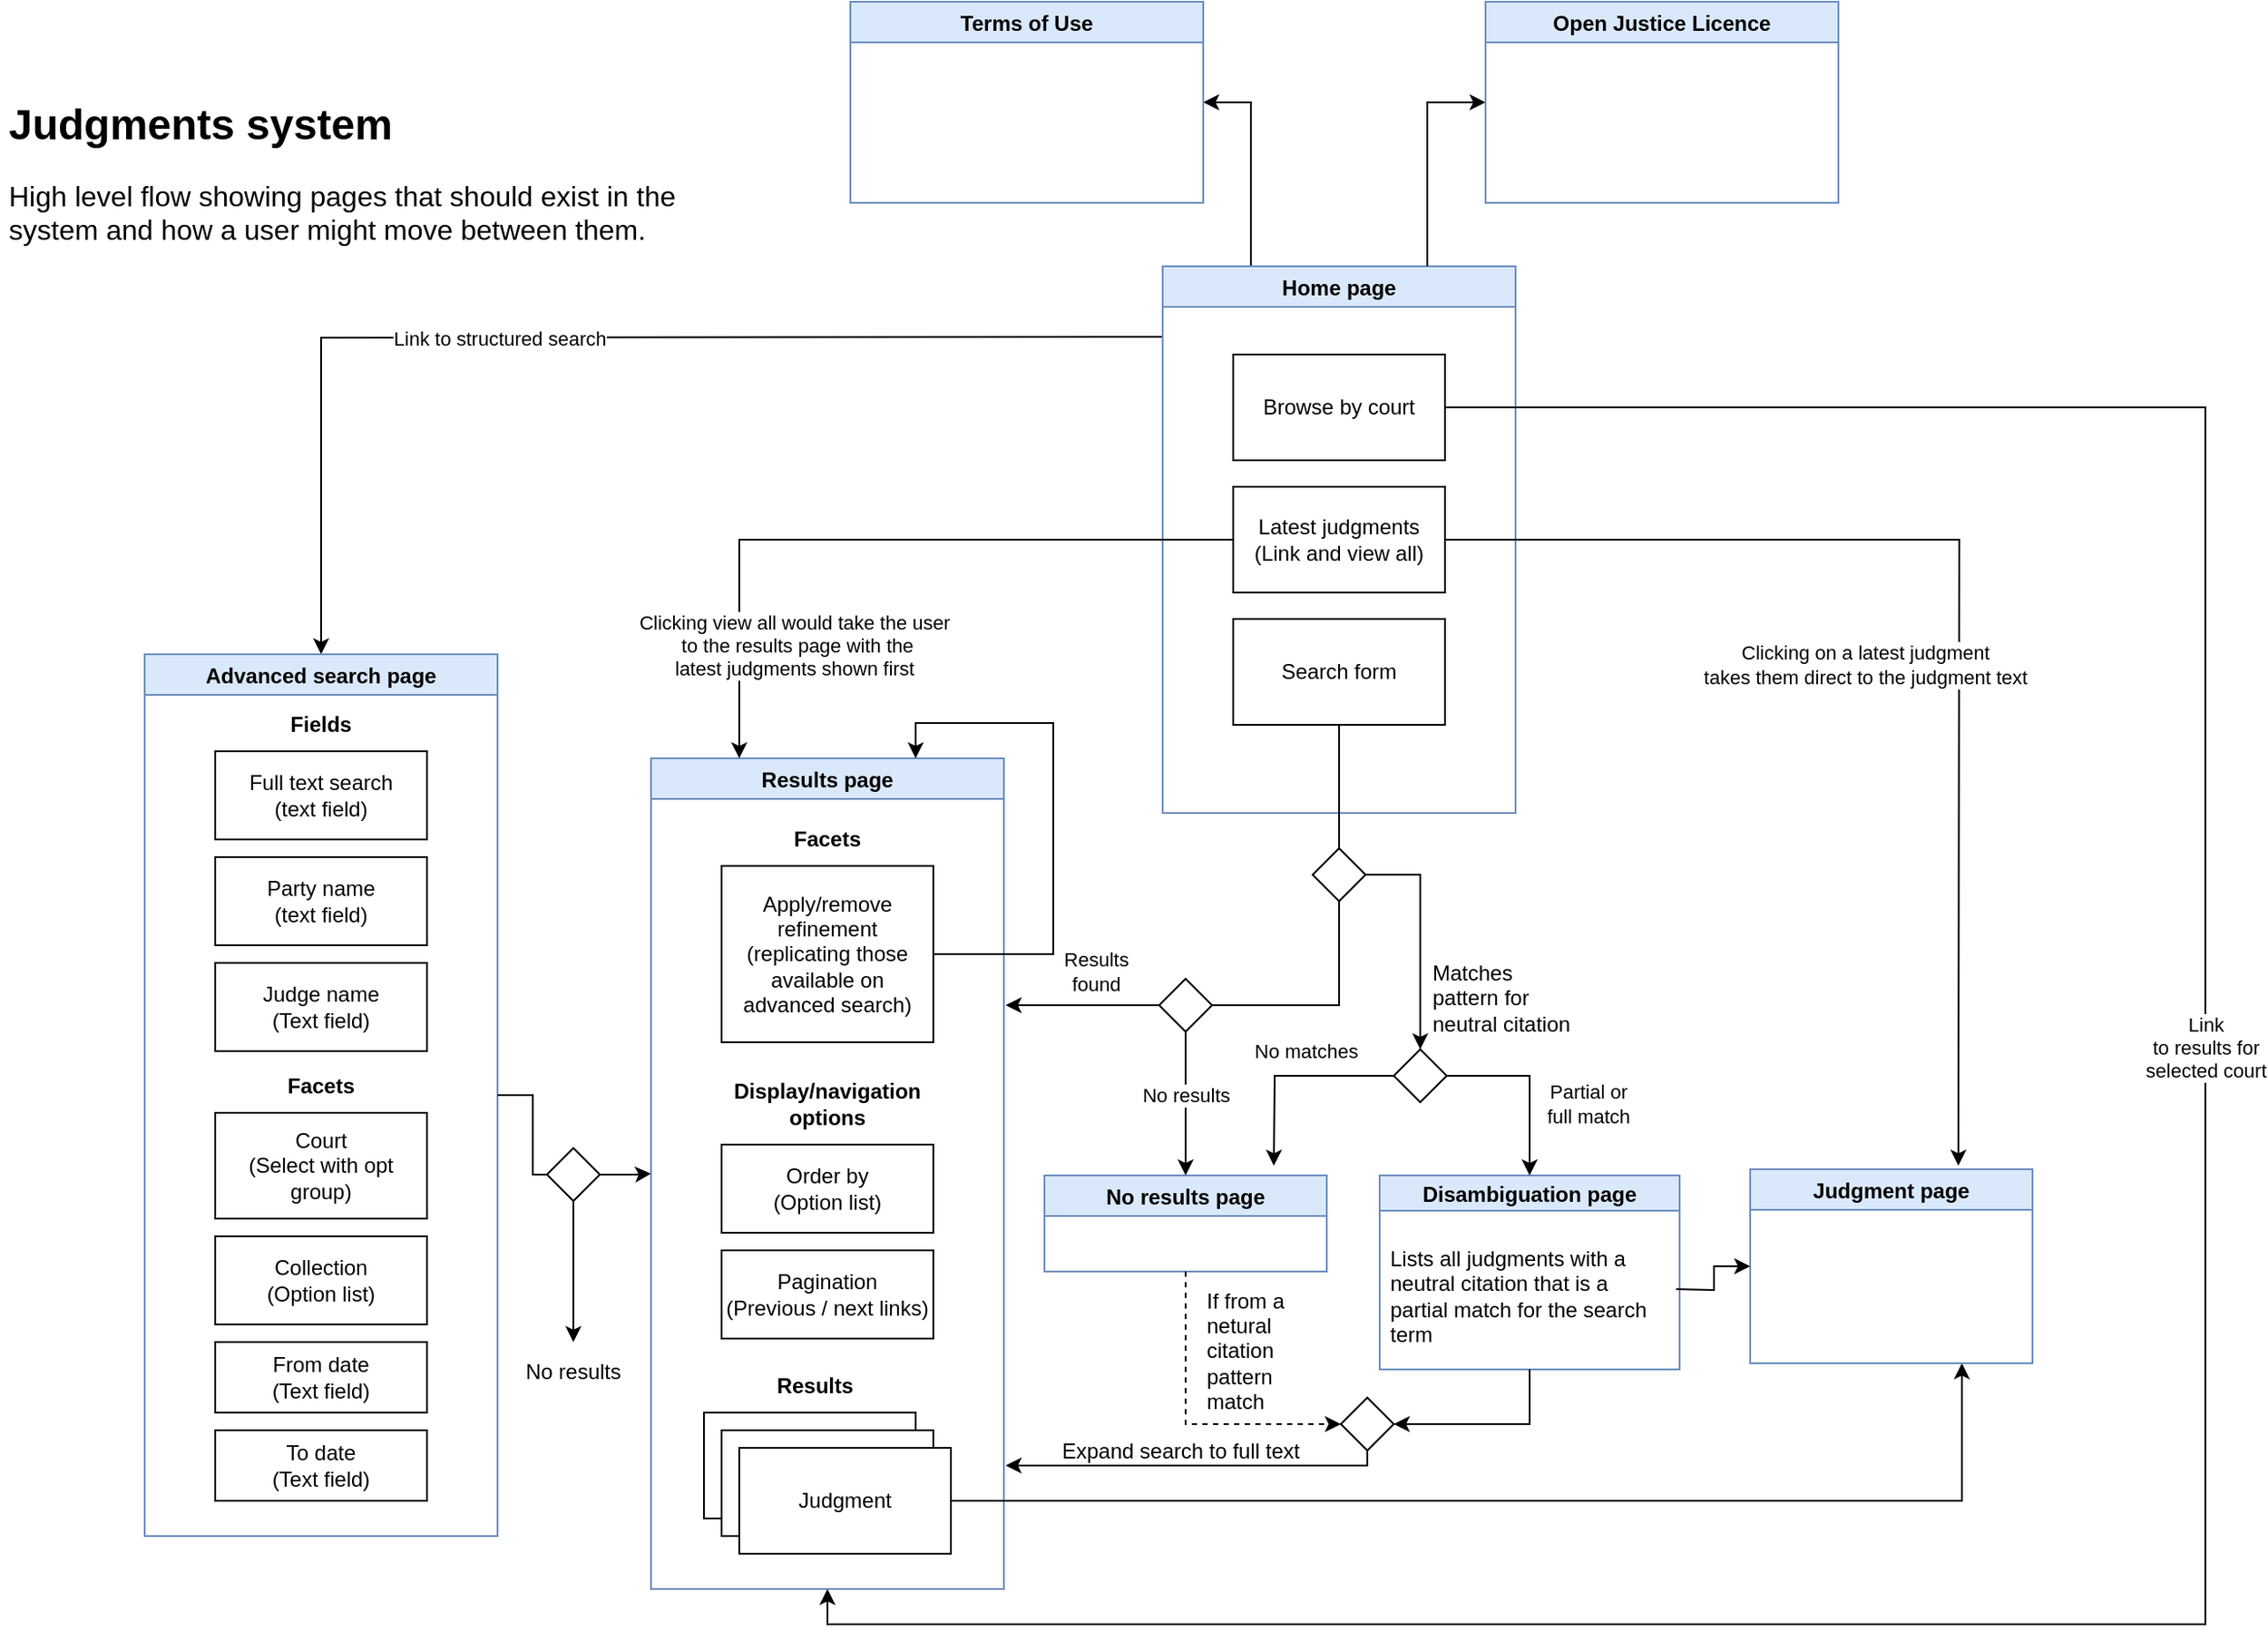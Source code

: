 <mxfile version="15.9.1" type="device"><diagram id="aehEUoyDCe3ED6YWcdNQ" name="Page-1"><mxGraphModel dx="1186" dy="620" grid="1" gridSize="10" guides="1" tooltips="1" connect="1" arrows="1" fold="1" page="1" pageScale="1" pageWidth="1654" pageHeight="1169" math="0" shadow="0"><root><mxCell id="0"/><mxCell id="1" parent="0"/><mxCell id="Qa0ir41xzKFgF3uUKKp--13" value="" style="edgeStyle=orthogonalEdgeStyle;rounded=0;orthogonalLoop=1;jettySize=auto;html=1;entryX=0.5;entryY=0;entryDx=0;entryDy=0;" parent="1" target="Qa0ir41xzKFgF3uUKKp--8" edge="1"><mxGeometry relative="1" as="geometry"><mxPoint x="819" y="260" as="sourcePoint"/><mxPoint x="637" y="477" as="targetPoint"/></mxGeometry></mxCell><mxCell id="Qa0ir41xzKFgF3uUKKp--14" value="Link to structured search" style="edgeLabel;html=1;align=center;verticalAlign=middle;resizable=0;points=[];" parent="Qa0ir41xzKFgF3uUKKp--13" vertex="1" connectable="0"><mxGeometry x="-0.143" relative="1" as="geometry"><mxPoint x="-95" as="offset"/></mxGeometry></mxCell><mxCell id="04Yewt961iVCtWimW03n-6" value="" style="edgeStyle=orthogonalEdgeStyle;rounded=0;orthogonalLoop=1;jettySize=auto;html=1;entryX=1;entryY=0.5;entryDx=0;entryDy=0;exitX=0.25;exitY=0;exitDx=0;exitDy=0;" parent="1" source="Qa0ir41xzKFgF3uUKKp--1" target="04Yewt961iVCtWimW03n-1" edge="1"><mxGeometry relative="1" as="geometry"/></mxCell><mxCell id="Qa0ir41xzKFgF3uUKKp--1" value="Home page" style="swimlane;fillColor=#dae8fc;strokeColor=#6c8ebf;" parent="1" vertex="1"><mxGeometry x="819" y="220" width="200" height="310" as="geometry"/></mxCell><mxCell id="Qa0ir41xzKFgF3uUKKp--21" value="Latest judgments (Link and view all)" style="rounded=0;whiteSpace=wrap;html=1;" parent="Qa0ir41xzKFgF3uUKKp--1" vertex="1"><mxGeometry x="40" y="125" width="120" height="60" as="geometry"/></mxCell><mxCell id="OO2aiFHV-tACYqCfNg-y-9" value="Search form" style="rounded=0;whiteSpace=wrap;html=1;" parent="Qa0ir41xzKFgF3uUKKp--1" vertex="1"><mxGeometry x="40" y="200" width="120" height="60" as="geometry"/></mxCell><mxCell id="kWl21Ww3-PtBhKSRPVms-1" value="Browse by court" style="rounded=0;whiteSpace=wrap;html=1;" parent="Qa0ir41xzKFgF3uUKKp--1" vertex="1"><mxGeometry x="40" y="50" width="120" height="60" as="geometry"/></mxCell><mxCell id="Qa0ir41xzKFgF3uUKKp--4" value="" style="edgeStyle=orthogonalEdgeStyle;rounded=0;orthogonalLoop=1;jettySize=auto;html=1;startArrow=none;" parent="1" source="4KOAr0q3YAWXZfQVioGi-21" edge="1"><mxGeometry relative="1" as="geometry"><mxPoint x="730" y="639" as="targetPoint"/></mxGeometry></mxCell><mxCell id="4KOAr0q3YAWXZfQVioGi-23" value="Results &lt;br&gt;found" style="edgeLabel;html=1;align=center;verticalAlign=middle;resizable=0;points=[];" parent="Qa0ir41xzKFgF3uUKKp--4" vertex="1" connectable="0"><mxGeometry x="-0.291" relative="1" as="geometry"><mxPoint x="-5" y="-19" as="offset"/></mxGeometry></mxCell><mxCell id="Qa0ir41xzKFgF3uUKKp--5" value="Results page" style="swimlane;fillColor=#dae8fc;strokeColor=#6c8ebf;" parent="1" vertex="1"><mxGeometry x="529" y="499" width="200" height="471" as="geometry"/></mxCell><mxCell id="Qa0ir41xzKFgF3uUKKp--7" value="Apply/remove&lt;br&gt;refinement (replicating those available on advanced search)" style="rounded=0;whiteSpace=wrap;html=1;" parent="Qa0ir41xzKFgF3uUKKp--5" vertex="1"><mxGeometry x="40" y="61" width="120" height="100" as="geometry"/></mxCell><mxCell id="Qa0ir41xzKFgF3uUKKp--18" value="" style="edgeStyle=orthogonalEdgeStyle;rounded=0;orthogonalLoop=1;jettySize=auto;html=1;entryX=0.75;entryY=0;entryDx=0;entryDy=0;exitX=1;exitY=0.5;exitDx=0;exitDy=0;" parent="Qa0ir41xzKFgF3uUKKp--5" source="Qa0ir41xzKFgF3uUKKp--7" target="Qa0ir41xzKFgF3uUKKp--5" edge="1"><mxGeometry relative="1" as="geometry"><mxPoint x="-40" y="120" as="sourcePoint"/><mxPoint x="10" y="120" as="targetPoint"/><Array as="points"><mxPoint x="228" y="111"/><mxPoint x="228" y="-20"/><mxPoint x="150" y="-20"/></Array></mxGeometry></mxCell><mxCell id="OO2aiFHV-tACYqCfNg-y-6" value="&lt;b&gt;Facets&lt;/b&gt;" style="text;html=1;strokeColor=none;fillColor=none;align=center;verticalAlign=middle;whiteSpace=wrap;rounded=0;" parent="Qa0ir41xzKFgF3uUKKp--5" vertex="1"><mxGeometry x="70" y="31" width="60" height="30" as="geometry"/></mxCell><mxCell id="4KOAr0q3YAWXZfQVioGi-2" value="" style="group" parent="Qa0ir41xzKFgF3uUKKp--5" vertex="1" connectable="0"><mxGeometry x="40" y="181" width="120" height="148" as="geometry"/></mxCell><mxCell id="OO2aiFHV-tACYqCfNg-y-2" value="Order by&lt;br&gt;(Option list)" style="rounded=0;whiteSpace=wrap;html=1;" parent="4KOAr0q3YAWXZfQVioGi-2" vertex="1"><mxGeometry y="38" width="120" height="50" as="geometry"/></mxCell><mxCell id="OO2aiFHV-tACYqCfNg-y-5" value="Pagination&lt;br&gt;(Previous / next links)" style="rounded=0;whiteSpace=wrap;html=1;" parent="4KOAr0q3YAWXZfQVioGi-2" vertex="1"><mxGeometry y="98" width="120" height="50" as="geometry"/></mxCell><mxCell id="OO2aiFHV-tACYqCfNg-y-8" value="&lt;b&gt;Display/navigation options&lt;/b&gt;" style="text;html=1;strokeColor=none;fillColor=none;align=center;verticalAlign=middle;whiteSpace=wrap;rounded=0;" parent="4KOAr0q3YAWXZfQVioGi-2" vertex="1"><mxGeometry width="120" height="30" as="geometry"/></mxCell><mxCell id="4KOAr0q3YAWXZfQVioGi-1" value="" style="group" parent="Qa0ir41xzKFgF3uUKKp--5" vertex="1" connectable="0"><mxGeometry x="30" y="371" width="140" height="80" as="geometry"/></mxCell><mxCell id="Qa0ir41xzKFgF3uUKKp--6" value="Search result" style="rounded=0;whiteSpace=wrap;html=1;" parent="4KOAr0q3YAWXZfQVioGi-1" vertex="1"><mxGeometry width="120" height="60" as="geometry"/></mxCell><mxCell id="Qa0ir41xzKFgF3uUKKp--35" value="Search result" style="rounded=0;whiteSpace=wrap;html=1;" parent="4KOAr0q3YAWXZfQVioGi-1" vertex="1"><mxGeometry x="10" y="10" width="120" height="60" as="geometry"/></mxCell><mxCell id="Qa0ir41xzKFgF3uUKKp--36" value="Judgment" style="rounded=0;whiteSpace=wrap;html=1;" parent="4KOAr0q3YAWXZfQVioGi-1" vertex="1"><mxGeometry x="20" y="20" width="120" height="60" as="geometry"/></mxCell><mxCell id="OO2aiFHV-tACYqCfNg-y-7" value="&lt;b&gt;Results&lt;/b&gt;" style="text;html=1;strokeColor=none;fillColor=none;align=center;verticalAlign=middle;whiteSpace=wrap;rounded=0;" parent="Qa0ir41xzKFgF3uUKKp--5" vertex="1"><mxGeometry x="63" y="341" width="60" height="30" as="geometry"/></mxCell><mxCell id="X9CzBjyIh-wGhvpLRSlx-1" value="" style="edgeStyle=orthogonalEdgeStyle;rounded=0;orthogonalLoop=1;jettySize=auto;html=1;entryX=0;entryY=0.5;entryDx=0;entryDy=0;startArrow=none;" parent="1" source="fHP1PbavrV6UKDeHso9m-1" target="Qa0ir41xzKFgF3uUKKp--5" edge="1"><mxGeometry relative="1" as="geometry"><mxPoint x="469" y="664" as="targetPoint"/></mxGeometry></mxCell><mxCell id="Qa0ir41xzKFgF3uUKKp--8" value="Advanced search page" style="swimlane;fillColor=#dae8fc;strokeColor=#6c8ebf;" parent="1" vertex="1"><mxGeometry x="242" y="440" width="200" height="500" as="geometry"/></mxCell><mxCell id="Qa0ir41xzKFgF3uUKKp--9" value="Full text search &lt;br&gt;(text field)" style="rounded=0;whiteSpace=wrap;html=1;" parent="Qa0ir41xzKFgF3uUKKp--8" vertex="1"><mxGeometry x="40" y="55" width="120" height="50" as="geometry"/></mxCell><mxCell id="Qa0ir41xzKFgF3uUKKp--10" value="Party name &lt;br&gt;(text field)" style="rounded=0;whiteSpace=wrap;html=1;" parent="Qa0ir41xzKFgF3uUKKp--8" vertex="1"><mxGeometry x="40" y="115" width="120" height="50" as="geometry"/></mxCell><mxCell id="Qa0ir41xzKFgF3uUKKp--16" value="Collection&lt;br&gt;(Option list)" style="rounded=0;whiteSpace=wrap;html=1;" parent="Qa0ir41xzKFgF3uUKKp--8" vertex="1"><mxGeometry x="40" y="330" width="120" height="50" as="geometry"/></mxCell><mxCell id="Jsp5y8p3yF81pdxxzSbO-3" value="Court&lt;br&gt;(Select with opt group)" style="rounded=0;whiteSpace=wrap;html=1;" parent="Qa0ir41xzKFgF3uUKKp--8" vertex="1"><mxGeometry x="40" y="260" width="120" height="60" as="geometry"/></mxCell><mxCell id="Jsp5y8p3yF81pdxxzSbO-4" value="Judge name&lt;br&gt;(Text field)" style="rounded=0;whiteSpace=wrap;html=1;" parent="Qa0ir41xzKFgF3uUKKp--8" vertex="1"><mxGeometry x="40" y="175" width="120" height="50" as="geometry"/></mxCell><mxCell id="Jsp5y8p3yF81pdxxzSbO-5" value="From date&lt;br&gt;(Text field)" style="rounded=0;whiteSpace=wrap;html=1;" parent="Qa0ir41xzKFgF3uUKKp--8" vertex="1"><mxGeometry x="40" y="390" width="120" height="40" as="geometry"/></mxCell><mxCell id="Jsp5y8p3yF81pdxxzSbO-6" value="To date&lt;br&gt;(Text field)" style="rounded=0;whiteSpace=wrap;html=1;" parent="Qa0ir41xzKFgF3uUKKp--8" vertex="1"><mxGeometry x="40" y="440" width="120" height="40" as="geometry"/></mxCell><mxCell id="OO2aiFHV-tACYqCfNg-y-1" value="&lt;b&gt;Fields&lt;/b&gt;" style="text;html=1;strokeColor=none;fillColor=none;align=center;verticalAlign=middle;whiteSpace=wrap;rounded=0;" parent="Qa0ir41xzKFgF3uUKKp--8" vertex="1"><mxGeometry x="70" y="25" width="60" height="30" as="geometry"/></mxCell><mxCell id="OO2aiFHV-tACYqCfNg-y-3" value="&lt;b&gt;Facets&lt;/b&gt;" style="text;html=1;strokeColor=none;fillColor=none;align=center;verticalAlign=middle;whiteSpace=wrap;rounded=0;" parent="Qa0ir41xzKFgF3uUKKp--8" vertex="1"><mxGeometry x="70" y="230" width="60" height="30" as="geometry"/></mxCell><mxCell id="Qa0ir41xzKFgF3uUKKp--19" value="" style="edgeStyle=orthogonalEdgeStyle;rounded=0;orthogonalLoop=1;jettySize=auto;html=1;entryX=0.25;entryY=0;entryDx=0;entryDy=0;exitX=0;exitY=0.5;exitDx=0;exitDy=0;" parent="1" source="Qa0ir41xzKFgF3uUKKp--21" target="Qa0ir41xzKFgF3uUKKp--5" edge="1"><mxGeometry relative="1" as="geometry"><mxPoint x="787" y="422" as="sourcePoint"/><mxPoint x="462" y="607" as="targetPoint"/></mxGeometry></mxCell><mxCell id="Qa0ir41xzKFgF3uUKKp--40" value="Clicking view all would take the user&lt;br&gt;&amp;nbsp;to the results page with the &lt;br&gt;latest judgments shown first" style="edgeLabel;html=1;align=center;verticalAlign=middle;resizable=0;points=[];fontSize=11;" parent="Qa0ir41xzKFgF3uUKKp--19" vertex="1" connectable="0"><mxGeometry x="-0.272" y="-2" relative="1" as="geometry"><mxPoint x="-102" y="62" as="offset"/></mxGeometry></mxCell><mxCell id="Qa0ir41xzKFgF3uUKKp--34" value="&lt;h1&gt;&lt;font style=&quot;font-size: 24px&quot;&gt;Judgments system&lt;/font&gt;&lt;/h1&gt;&lt;p&gt;&lt;font size=&quot;3&quot;&gt;High level flow showing pages that should exist in the system and how a user might move between them.&lt;/font&gt;&lt;/p&gt;" style="text;html=1;strokeColor=none;fillColor=none;spacing=5;spacingTop=-20;whiteSpace=wrap;overflow=hidden;rounded=0;" parent="1" vertex="1"><mxGeometry x="160" y="120" width="400" height="120" as="geometry"/></mxCell><mxCell id="Qa0ir41xzKFgF3uUKKp--37" value="" style="edgeStyle=orthogonalEdgeStyle;rounded=0;orthogonalLoop=1;jettySize=auto;html=1;entryX=0.5;entryY=1;entryDx=0;entryDy=0;exitX=1;exitY=0.5;exitDx=0;exitDy=0;" parent="1" source="kWl21Ww3-PtBhKSRPVms-1" target="Qa0ir41xzKFgF3uUKKp--5" edge="1"><mxGeometry relative="1" as="geometry"><mxPoint x="1019" y="260" as="sourcePoint"/><mxPoint x="1272" y="435" as="targetPoint"/><Array as="points"><mxPoint x="1410" y="300"/><mxPoint x="1410" y="990"/><mxPoint x="629" y="990"/></Array></mxGeometry></mxCell><mxCell id="Qa0ir41xzKFgF3uUKKp--38" value="Link &lt;br&gt;to results for &lt;br&gt;selected court" style="edgeLabel;html=1;align=center;verticalAlign=middle;resizable=0;points=[];" parent="Qa0ir41xzKFgF3uUKKp--37" vertex="1" connectable="0"><mxGeometry x="-0.143" relative="1" as="geometry"><mxPoint y="-30" as="offset"/></mxGeometry></mxCell><mxCell id="OO2aiFHV-tACYqCfNg-y-10" value="" style="edgeStyle=orthogonalEdgeStyle;rounded=0;orthogonalLoop=1;jettySize=auto;html=1;exitX=1;exitY=0.5;exitDx=0;exitDy=0;entryX=0.5;entryY=0;entryDx=0;entryDy=0;" parent="1" source="zrDOiHDuopmyjpYAE5Gi-1" target="4KOAr0q3YAWXZfQVioGi-14" edge="1"><mxGeometry relative="1" as="geometry"><mxPoint x="1149" y="669.5" as="targetPoint"/><Array as="points"><mxPoint x="965" y="565"/></Array><mxPoint x="891" y="632" as="sourcePoint"/></mxGeometry></mxCell><mxCell id="_y1bIVc1VrB3xeFawCgt-3" style="edgeStyle=orthogonalEdgeStyle;rounded=0;orthogonalLoop=1;jettySize=auto;html=1;entryX=0;entryY=0.5;entryDx=0;entryDy=0;exitX=0.75;exitY=0;exitDx=0;exitDy=0;" parent="1" source="Qa0ir41xzKFgF3uUKKp--1" target="_y1bIVc1VrB3xeFawCgt-1" edge="1"><mxGeometry relative="1" as="geometry"><mxPoint x="972" y="230" as="targetPoint"/><mxPoint x="892" y="260" as="sourcePoint"/></mxGeometry></mxCell><mxCell id="04Yewt961iVCtWimW03n-1" value="Terms of Use" style="swimlane;fillColor=#dae8fc;strokeColor=#6c8ebf;" parent="1" vertex="1"><mxGeometry x="642" y="70" width="200" height="114" as="geometry"/></mxCell><mxCell id="_y1bIVc1VrB3xeFawCgt-1" value="Open Justice Licence" style="swimlane;fillColor=#dae8fc;strokeColor=#6c8ebf;" parent="1" vertex="1"><mxGeometry x="1002" y="70" width="200" height="114" as="geometry"/></mxCell><mxCell id="Qa0ir41xzKFgF3uUKKp--27" value="" style="edgeStyle=orthogonalEdgeStyle;rounded=0;orthogonalLoop=1;jettySize=auto;html=1;entryX=0.75;entryY=1;entryDx=0;entryDy=0;exitX=1;exitY=0.5;exitDx=0;exitDy=0;" parent="1" source="Qa0ir41xzKFgF3uUKKp--36" target="Qa0ir41xzKFgF3uUKKp--22" edge="1"><mxGeometry relative="1" as="geometry"><mxPoint x="785" y="1108" as="targetPoint"/></mxGeometry></mxCell><mxCell id="Qa0ir41xzKFgF3uUKKp--22" value="Judgment page" style="swimlane;fillColor=#dae8fc;strokeColor=#6c8ebf;" parent="1" vertex="1"><mxGeometry x="1152" y="732" width="160" height="110" as="geometry"/></mxCell><mxCell id="4KOAr0q3YAWXZfQVioGi-4" value="Disambiguation page" style="swimlane;fillColor=#dae8fc;strokeColor=#6c8ebf;startSize=20;" parent="1" vertex="1"><mxGeometry x="942" y="735.5" width="170" height="110" as="geometry"/></mxCell><mxCell id="4KOAr0q3YAWXZfQVioGi-5" value="Lists all judgments with a&lt;br&gt;neutral citation that is a&amp;nbsp;&lt;br&gt;partial match for the search&lt;br&gt;term" style="text;html=1;align=left;verticalAlign=middle;resizable=0;points=[];autosize=1;strokeColor=none;fillColor=none;" parent="4KOAr0q3YAWXZfQVioGi-4" vertex="1"><mxGeometry x="4" y="38" width="160" height="60" as="geometry"/></mxCell><mxCell id="4KOAr0q3YAWXZfQVioGi-12" value="" style="edgeStyle=orthogonalEdgeStyle;rounded=0;orthogonalLoop=1;jettySize=auto;html=1;entryX=0;entryY=0.5;entryDx=0;entryDy=0;" parent="1" target="Qa0ir41xzKFgF3uUKKp--22" edge="1"><mxGeometry relative="1" as="geometry"><mxPoint x="1110" y="800" as="sourcePoint"/><mxPoint x="1067" y="742.0" as="targetPoint"/></mxGeometry></mxCell><mxCell id="4KOAr0q3YAWXZfQVioGi-16" value="" style="edgeStyle=orthogonalEdgeStyle;rounded=0;orthogonalLoop=1;jettySize=auto;html=1;entryX=0.5;entryY=0;entryDx=0;entryDy=0;" parent="1" source="4KOAr0q3YAWXZfQVioGi-14" target="4KOAr0q3YAWXZfQVioGi-4" edge="1"><mxGeometry relative="1" as="geometry"><Array as="points"><mxPoint x="1027" y="679"/></Array></mxGeometry></mxCell><mxCell id="4KOAr0q3YAWXZfQVioGi-17" value="Partial or&lt;br&gt;full match" style="edgeLabel;html=1;align=center;verticalAlign=middle;resizable=0;points=[];" parent="4KOAr0q3YAWXZfQVioGi-16" vertex="1" connectable="0"><mxGeometry x="-0.116" y="2" relative="1" as="geometry"><mxPoint x="34" y="18" as="offset"/></mxGeometry></mxCell><mxCell id="4KOAr0q3YAWXZfQVioGi-19" value="" style="edgeStyle=orthogonalEdgeStyle;rounded=0;orthogonalLoop=1;jettySize=auto;html=1;" parent="1" source="4KOAr0q3YAWXZfQVioGi-14" edge="1"><mxGeometry relative="1" as="geometry"><mxPoint x="882" y="730" as="targetPoint"/></mxGeometry></mxCell><mxCell id="4KOAr0q3YAWXZfQVioGi-26" value="No matches" style="edgeLabel;html=1;align=center;verticalAlign=middle;resizable=0;points=[];" parent="4KOAr0q3YAWXZfQVioGi-19" vertex="1" connectable="0"><mxGeometry x="-0.205" y="-1" relative="1" as="geometry"><mxPoint x="-3" y="-13" as="offset"/></mxGeometry></mxCell><mxCell id="4KOAr0q3YAWXZfQVioGi-14" value="" style="rhombus;whiteSpace=wrap;html=1;" parent="1" vertex="1"><mxGeometry x="950" y="664" width="30" height="30" as="geometry"/></mxCell><mxCell id="4KOAr0q3YAWXZfQVioGi-20" value="No results page" style="swimlane;fillColor=#dae8fc;strokeColor=#6c8ebf;" parent="1" vertex="1"><mxGeometry x="752" y="735.5" width="160" height="54.5" as="geometry"/></mxCell><mxCell id="4KOAr0q3YAWXZfQVioGi-25" value="" style="edgeStyle=orthogonalEdgeStyle;rounded=0;orthogonalLoop=1;jettySize=auto;html=1;entryX=0.5;entryY=0;entryDx=0;entryDy=0;" parent="1" source="4KOAr0q3YAWXZfQVioGi-21" target="4KOAr0q3YAWXZfQVioGi-20" edge="1"><mxGeometry relative="1" as="geometry"><mxPoint x="787" y="545" as="targetPoint"/></mxGeometry></mxCell><mxCell id="4KOAr0q3YAWXZfQVioGi-27" value="No results" style="edgeLabel;html=1;align=center;verticalAlign=middle;resizable=0;points=[];" parent="4KOAr0q3YAWXZfQVioGi-25" vertex="1" connectable="0"><mxGeometry x="-0.129" relative="1" as="geometry"><mxPoint as="offset"/></mxGeometry></mxCell><mxCell id="4KOAr0q3YAWXZfQVioGi-21" value="" style="rhombus;whiteSpace=wrap;html=1;" parent="1" vertex="1"><mxGeometry x="817" y="624" width="30" height="30" as="geometry"/></mxCell><mxCell id="4KOAr0q3YAWXZfQVioGi-22" value="" style="edgeStyle=orthogonalEdgeStyle;rounded=0;orthogonalLoop=1;jettySize=auto;html=1;entryX=1;entryY=0.5;entryDx=0;entryDy=0;endArrow=none;exitX=0.5;exitY=1;exitDx=0;exitDy=0;" parent="1" source="OO2aiFHV-tACYqCfNg-y-9" target="4KOAr0q3YAWXZfQVioGi-21" edge="1"><mxGeometry relative="1" as="geometry"><mxPoint x="629" y="499.0" as="targetPoint"/><mxPoint x="919" y="615" as="sourcePoint"/></mxGeometry></mxCell><mxCell id="fHP1PbavrV6UKDeHso9m-6" value="" style="edgeStyle=orthogonalEdgeStyle;rounded=0;orthogonalLoop=1;jettySize=auto;html=1;" parent="1" source="fHP1PbavrV6UKDeHso9m-1" edge="1"><mxGeometry relative="1" as="geometry"><mxPoint x="485" y="830" as="targetPoint"/></mxGeometry></mxCell><mxCell id="fHP1PbavrV6UKDeHso9m-1" value="" style="rhombus;whiteSpace=wrap;html=1;" parent="1" vertex="1"><mxGeometry x="470" y="720" width="30" height="30" as="geometry"/></mxCell><mxCell id="fHP1PbavrV6UKDeHso9m-2" value="" style="edgeStyle=orthogonalEdgeStyle;rounded=0;orthogonalLoop=1;jettySize=auto;html=1;entryX=0;entryY=0.5;entryDx=0;entryDy=0;endArrow=none;" parent="1" source="Qa0ir41xzKFgF3uUKKp--8" target="fHP1PbavrV6UKDeHso9m-1" edge="1"><mxGeometry relative="1" as="geometry"><mxPoint x="529" y="734.5" as="targetPoint"/><mxPoint x="442" y="735" as="sourcePoint"/></mxGeometry></mxCell><mxCell id="fHP1PbavrV6UKDeHso9m-7" value="No results" style="text;html=1;strokeColor=none;fillColor=none;align=center;verticalAlign=middle;whiteSpace=wrap;rounded=0;" parent="1" vertex="1"><mxGeometry x="455" y="831.5" width="60" height="30" as="geometry"/></mxCell><mxCell id="zrDOiHDuopmyjpYAE5Gi-1" value="" style="rhombus;whiteSpace=wrap;html=1;" parent="1" vertex="1"><mxGeometry x="904" y="550" width="30" height="30" as="geometry"/></mxCell><mxCell id="zrDOiHDuopmyjpYAE5Gi-2" value="Matches &lt;br&gt;pattern for &lt;br&gt;neutral citation" style="text;html=1;strokeColor=none;fillColor=none;align=left;verticalAlign=middle;whiteSpace=wrap;rounded=0;" parent="1" vertex="1"><mxGeometry x="970" y="620" width="210" height="30" as="geometry"/></mxCell><mxCell id="zrDOiHDuopmyjpYAE5Gi-3" value="" style="edgeStyle=orthogonalEdgeStyle;rounded=0;orthogonalLoop=1;jettySize=auto;html=1;exitX=1;exitY=0.5;exitDx=0;exitDy=0;" parent="1" source="Qa0ir41xzKFgF3uUKKp--21" edge="1"><mxGeometry relative="1" as="geometry"><mxPoint x="1020" y="290" as="sourcePoint"/><mxPoint x="1270" y="730" as="targetPoint"/></mxGeometry></mxCell><mxCell id="zrDOiHDuopmyjpYAE5Gi-4" value="Clicking on a latest judgment&lt;br&gt;takes them direct to the judgment text" style="edgeLabel;html=1;align=center;verticalAlign=middle;resizable=0;points=[];fontSize=11;" parent="zrDOiHDuopmyjpYAE5Gi-3" vertex="1" connectable="0"><mxGeometry x="-0.272" y="-2" relative="1" as="geometry"><mxPoint x="2" y="69" as="offset"/></mxGeometry></mxCell><mxCell id="KSz_zbvJtqKyfwYVTtUD-1" value="" style="edgeStyle=orthogonalEdgeStyle;rounded=0;orthogonalLoop=1;jettySize=auto;html=1;exitX=0.5;exitY=1;exitDx=0;exitDy=0;entryX=0;entryY=0.5;entryDx=0;entryDy=0;dashed=1;" parent="1" source="4KOAr0q3YAWXZfQVioGi-20" target="KSz_zbvJtqKyfwYVTtUD-3" edge="1"><mxGeometry relative="1" as="geometry"><mxPoint x="1120" y="810" as="sourcePoint"/><mxPoint x="930" y="866" as="targetPoint"/></mxGeometry></mxCell><mxCell id="KSz_zbvJtqKyfwYVTtUD-2" value="" style="edgeStyle=orthogonalEdgeStyle;rounded=0;orthogonalLoop=1;jettySize=auto;html=1;exitX=0.5;exitY=1;exitDx=0;exitDy=0;entryX=1;entryY=0.5;entryDx=0;entryDy=0;" parent="1" source="4KOAr0q3YAWXZfQVioGi-4" target="KSz_zbvJtqKyfwYVTtUD-3" edge="1"><mxGeometry relative="1" as="geometry"><mxPoint x="842" y="855.5" as="sourcePoint"/><mxPoint x="940" y="876" as="targetPoint"/></mxGeometry></mxCell><mxCell id="KSz_zbvJtqKyfwYVTtUD-3" value="" style="rhombus;whiteSpace=wrap;html=1;" parent="1" vertex="1"><mxGeometry x="920" y="861.5" width="30" height="30" as="geometry"/></mxCell><mxCell id="KSz_zbvJtqKyfwYVTtUD-4" value="If from a netural citation pattern match" style="text;html=1;strokeColor=none;fillColor=none;align=left;verticalAlign=middle;whiteSpace=wrap;rounded=0;" parent="1" vertex="1"><mxGeometry x="842" y="820" width="56" height="30" as="geometry"/></mxCell><mxCell id="KSz_zbvJtqKyfwYVTtUD-7" value="" style="edgeStyle=orthogonalEdgeStyle;rounded=0;orthogonalLoop=1;jettySize=auto;html=1;exitX=0.5;exitY=1;exitDx=0;exitDy=0;" parent="1" source="KSz_zbvJtqKyfwYVTtUD-3" edge="1"><mxGeometry relative="1" as="geometry"><mxPoint x="1037" y="855.5" as="sourcePoint"/><mxPoint x="730" y="900" as="targetPoint"/><Array as="points"><mxPoint x="935" y="900"/></Array></mxGeometry></mxCell><mxCell id="KSz_zbvJtqKyfwYVTtUD-8" value="Expand search to full text" style="text;html=1;strokeColor=none;fillColor=none;align=left;verticalAlign=middle;whiteSpace=wrap;rounded=0;" parent="1" vertex="1"><mxGeometry x="760" y="877" width="137" height="30" as="geometry"/></mxCell></root></mxGraphModel></diagram></mxfile>